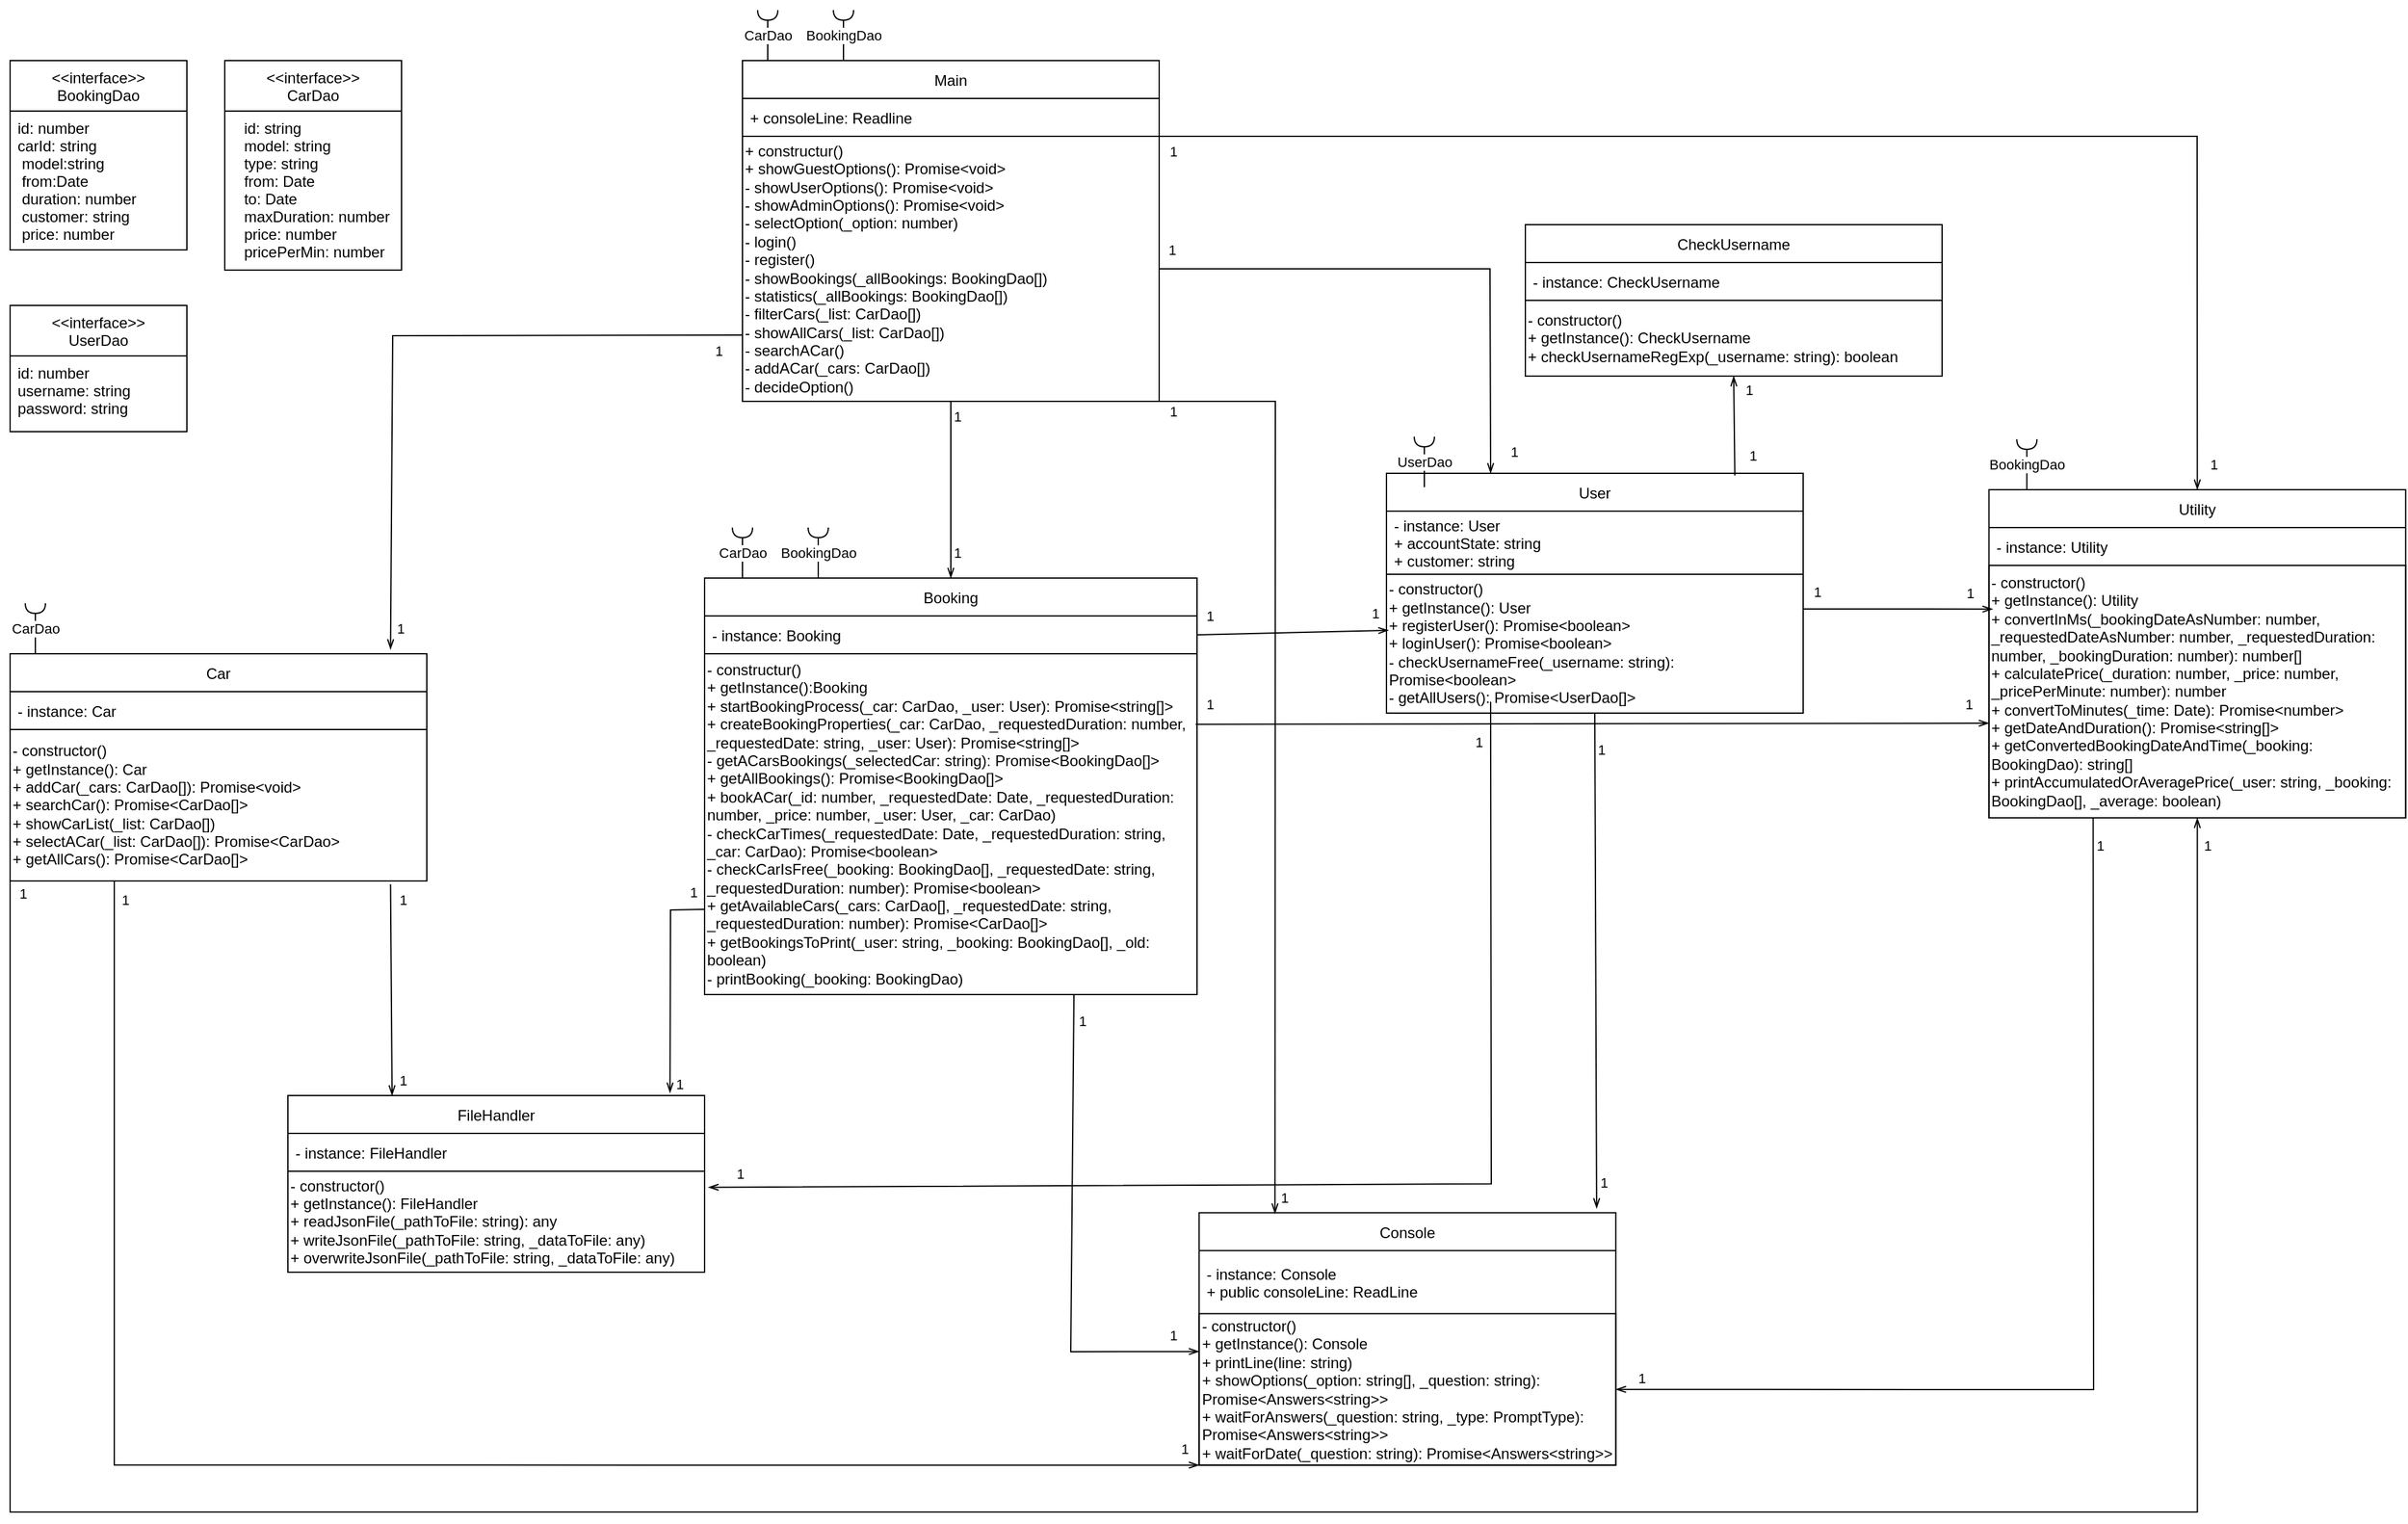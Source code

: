 <mxfile version="16.5.3" type="device"><diagram id="qI1SV67doo4ofqnzz2EV" name="Page-1"><mxGraphModel dx="2370" dy="1323" grid="1" gridSize="10" guides="1" tooltips="1" connect="1" arrows="1" fold="1" page="1" pageScale="1" pageWidth="1169" pageHeight="827" math="0" shadow="0"><root><mxCell id="0"/><mxCell id="1" parent="0"/><mxCell id="lwSMdHJ8IbMOKKKnd-Vy-121" value="Main" style="swimlane;fontStyle=0;childLayout=stackLayout;horizontal=1;startSize=30;horizontalStack=0;resizeParent=1;resizeParentMax=0;resizeLast=0;collapsible=1;marginBottom=0;fillColor=none;spacing=2;" vertex="1" parent="1"><mxGeometry x="720" y="310.0" width="330" height="270" as="geometry"><mxRectangle x="510" y="350" width="60" height="30" as="alternateBounds"/></mxGeometry></mxCell><mxCell id="lwSMdHJ8IbMOKKKnd-Vy-122" value="+ consoleLine: Readline" style="text;strokeColor=none;fillColor=none;align=left;verticalAlign=middle;spacingLeft=4;spacingRight=4;overflow=hidden;points=[[0,0.5],[1,0.5]];portConstraint=eastwest;rotatable=0;spacing=2;" vertex="1" parent="lwSMdHJ8IbMOKKKnd-Vy-121"><mxGeometry y="30" width="330" height="30" as="geometry"/></mxCell><mxCell id="lwSMdHJ8IbMOKKKnd-Vy-123" value="+ constructur()&#10;+ showGuestOptions(): Promise&lt;void&gt;&#10;- showUserOptions(): Promise&lt;void&gt;&#10;- showAdminOptions(): Promise&lt;void&gt;&#10;- selectOption(_option: number)&#10;- login()&#10;- register()&#10;- showBookings(_allBookings: BookingDao[])&#10;- statistics(_allBookings: BookingDao[])&#10;- filterCars(_list: CarDao[])&#10;- showAllCars(_list: CarDao[])&#10;- searchACar()&#10;- addACar(_cars: CarDao[])&#10;- decideOption()" style="rounded=0;whiteSpace=wrap;fillColor=none;align=left;spacing=2;" vertex="1" parent="lwSMdHJ8IbMOKKKnd-Vy-121"><mxGeometry y="60" width="330" height="210" as="geometry"/></mxCell><mxCell id="lwSMdHJ8IbMOKKKnd-Vy-124" value="Booking" style="swimlane;fontStyle=0;childLayout=stackLayout;horizontal=1;startSize=30;horizontalStack=0;resizeParent=1;resizeParentMax=0;resizeLast=0;collapsible=1;marginBottom=0;fillColor=none;spacing=2;" vertex="1" parent="1"><mxGeometry x="690" y="720.0" width="390" height="330" as="geometry"><mxRectangle x="510" y="350" width="60" height="30" as="alternateBounds"/></mxGeometry></mxCell><mxCell id="lwSMdHJ8IbMOKKKnd-Vy-125" value="- instance: Booking" style="text;strokeColor=none;fillColor=none;align=left;verticalAlign=middle;spacingLeft=4;spacingRight=4;overflow=hidden;points=[[0,0.5],[1,0.5]];portConstraint=eastwest;rotatable=0;spacing=2;" vertex="1" parent="lwSMdHJ8IbMOKKKnd-Vy-124"><mxGeometry y="30" width="390" height="30" as="geometry"/></mxCell><mxCell id="lwSMdHJ8IbMOKKKnd-Vy-126" value="- constructur()&#10;+ getInstance():Booking&#10;+ startBookingProcess(_car: CarDao, _user: User): Promise&lt;string[]&gt;&#10;+ createBookingProperties(_car: CarDao, _requestedDuration: number, _requestedDate: string, _user: User): Promise&lt;string[]&gt;&#10;- getACarsBookings(_selectedCar: string): Promise&lt;BookingDao[]&gt;&#10;+ getAllBookings(): Promise&lt;BookingDao[]&gt;&#10;+ bookACar(_id: number, _requestedDate: Date, _requestedDuration: number, _price: number, _user: User, _car: CarDao)&#10;- checkCarTimes(_requestedDate: Date, _requestedDuration: string, _car: CarDao): Promise&lt;boolean&gt;&#10;- checkCarIsFree(_booking: BookingDao[], _requestedDate: string, _requestedDuration: number): Promise&lt;boolean&gt;&#10;+ getAvailableCars(_cars: CarDao[], _requestedDate: string, _requestedDuration: number): Promise&lt;CarDao[]&gt;&#10;+ getBookingsToPrint(_user: string, _booking: BookingDao[], _old: boolean)&#10;- printBooking(_booking: BookingDao)" style="rounded=0;whiteSpace=wrap;fillColor=none;align=left;spacing=2;" vertex="1" parent="lwSMdHJ8IbMOKKKnd-Vy-124"><mxGeometry y="60" width="390" height="270" as="geometry"/></mxCell><mxCell id="lwSMdHJ8IbMOKKKnd-Vy-127" value="Car" style="swimlane;fontStyle=0;childLayout=stackLayout;horizontal=1;startSize=30;horizontalStack=0;resizeParent=1;resizeParentMax=0;resizeLast=0;collapsible=1;marginBottom=0;fillColor=none;spacing=2;" vertex="1" parent="1"><mxGeometry x="140" y="780.0" width="330" height="180" as="geometry"><mxRectangle x="510" y="350" width="60" height="30" as="alternateBounds"/></mxGeometry></mxCell><mxCell id="lwSMdHJ8IbMOKKKnd-Vy-128" value="- instance: Car" style="text;strokeColor=none;fillColor=none;align=left;verticalAlign=middle;spacingLeft=4;spacingRight=4;overflow=hidden;points=[[0,0.5],[1,0.5]];portConstraint=eastwest;rotatable=0;spacing=2;" vertex="1" parent="lwSMdHJ8IbMOKKKnd-Vy-127"><mxGeometry y="30" width="330" height="30" as="geometry"/></mxCell><mxCell id="lwSMdHJ8IbMOKKKnd-Vy-129" value="- constructor()&#10;+ getInstance(): Car&#10;+ addCar(_cars: CarDao[]): Promise&lt;void&gt;&#10;+ searchCar(): Promise&lt;CarDao[]&gt;&#10;+ showCarList(_list: CarDao[])&#10;+ selectACar(_list: CarDao[]): Promise&lt;CarDao&gt;&#10;+ getAllCars(): Promise&lt;CarDao[]&gt;" style="rounded=0;whiteSpace=wrap;fillColor=none;align=left;spacing=2;" vertex="1" parent="lwSMdHJ8IbMOKKKnd-Vy-127"><mxGeometry y="60" width="330" height="120" as="geometry"/></mxCell><mxCell id="lwSMdHJ8IbMOKKKnd-Vy-130" value="Console" style="swimlane;fontStyle=0;childLayout=stackLayout;horizontal=1;startSize=30;horizontalStack=0;resizeParent=1;resizeParentMax=0;resizeLast=0;collapsible=1;marginBottom=0;fillColor=none;spacing=2;" vertex="1" parent="1"><mxGeometry x="1081.64" y="1222.83" width="330" height="200" as="geometry"><mxRectangle x="510" y="350" width="60" height="30" as="alternateBounds"/></mxGeometry></mxCell><mxCell id="lwSMdHJ8IbMOKKKnd-Vy-131" value="- instance: Console&#10;+ public consoleLine: ReadLine" style="text;strokeColor=none;fillColor=none;align=left;verticalAlign=middle;spacingLeft=4;spacingRight=4;overflow=hidden;points=[[0,0.5],[1,0.5]];portConstraint=eastwest;rotatable=0;spacing=2;" vertex="1" parent="lwSMdHJ8IbMOKKKnd-Vy-130"><mxGeometry y="30" width="330" height="50" as="geometry"/></mxCell><mxCell id="lwSMdHJ8IbMOKKKnd-Vy-132" value="- constructor()&#10;+ getInstance(): Console&#10;+ printLine(line: string)&#10;+ showOptions(_option: string[], _question: string): Promise&lt;Answers&lt;string&gt;&gt;&#10;+ waitForAnswers(_question: string, _type: PromptType): Promise&lt;Answers&lt;string&gt;&gt;&#10;+ waitForDate(_question: string): Promise&lt;Answers&lt;string&gt;&gt;" style="rounded=0;whiteSpace=wrap;fillColor=none;align=left;spacing=2;" vertex="1" parent="lwSMdHJ8IbMOKKKnd-Vy-130"><mxGeometry y="80" width="330" height="120" as="geometry"/></mxCell><mxCell id="lwSMdHJ8IbMOKKKnd-Vy-133" value="FileHandler" style="swimlane;fontStyle=0;childLayout=stackLayout;horizontal=1;startSize=30;horizontalStack=0;resizeParent=1;resizeParentMax=0;resizeLast=0;collapsible=1;marginBottom=0;fillColor=none;spacing=2;" vertex="1" parent="1"><mxGeometry x="360" y="1130" width="330" height="140" as="geometry"><mxRectangle x="510" y="350" width="60" height="30" as="alternateBounds"/></mxGeometry></mxCell><mxCell id="lwSMdHJ8IbMOKKKnd-Vy-134" value="- instance: FileHandler" style="text;strokeColor=none;fillColor=none;align=left;verticalAlign=middle;spacingLeft=4;spacingRight=4;overflow=hidden;points=[[0,0.5],[1,0.5]];portConstraint=eastwest;rotatable=0;spacing=2;" vertex="1" parent="lwSMdHJ8IbMOKKKnd-Vy-133"><mxGeometry y="30" width="330" height="30" as="geometry"/></mxCell><mxCell id="lwSMdHJ8IbMOKKKnd-Vy-135" value="- constructor()&#10;+ getInstance(): FileHandler&#10;+ readJsonFile(_pathToFile: string): any&#10;+ writeJsonFile(_pathToFile: string, _dataToFile: any)&#10;+ overwriteJsonFile(_pathToFile: string, _dataToFile: any)" style="rounded=0;whiteSpace=wrap;fillColor=none;align=left;spacing=2;" vertex="1" parent="lwSMdHJ8IbMOKKKnd-Vy-133"><mxGeometry y="60" width="330" height="80" as="geometry"/></mxCell><mxCell id="lwSMdHJ8IbMOKKKnd-Vy-136" value="User" style="swimlane;fontStyle=0;childLayout=stackLayout;horizontal=1;startSize=30;horizontalStack=0;resizeParent=1;resizeParentMax=0;resizeLast=0;collapsible=1;marginBottom=0;fillColor=none;spacing=2;" vertex="1" parent="1"><mxGeometry x="1230" y="637.0" width="330" height="190" as="geometry"><mxRectangle x="510" y="350" width="60" height="30" as="alternateBounds"/></mxGeometry></mxCell><mxCell id="lwSMdHJ8IbMOKKKnd-Vy-137" value="- instance: User&#10;+ accountState: string&#10;+ customer: string" style="text;strokeColor=none;fillColor=none;align=left;verticalAlign=middle;spacingLeft=4;spacingRight=4;overflow=hidden;points=[[0,0.5],[1,0.5]];portConstraint=eastwest;rotatable=0;spacing=2;" vertex="1" parent="lwSMdHJ8IbMOKKKnd-Vy-136"><mxGeometry y="30" width="330" height="50" as="geometry"/></mxCell><mxCell id="lwSMdHJ8IbMOKKKnd-Vy-138" value="- constructor()&#10;+ getInstance(): User&#10;+ registerUser(): Promise&lt;boolean&gt;&#10;+ loginUser(): Promise&lt;boolean&gt;&#10;- checkUsernameFree(_username: string): Promise&lt;boolean&gt;&#10;- getAllUsers(): Promise&lt;UserDao[]&gt;" style="rounded=0;whiteSpace=wrap;fillColor=none;align=left;spacing=2;" vertex="1" parent="lwSMdHJ8IbMOKKKnd-Vy-136"><mxGeometry y="80" width="330" height="110" as="geometry"/></mxCell><mxCell id="lwSMdHJ8IbMOKKKnd-Vy-139" value="Utility" style="swimlane;fontStyle=0;childLayout=stackLayout;horizontal=1;startSize=30;horizontalStack=0;resizeParent=1;resizeParentMax=0;resizeLast=0;collapsible=1;marginBottom=0;fillColor=none;spacing=2;" vertex="1" parent="1"><mxGeometry x="1707.17" y="650.0" width="330" height="260" as="geometry"><mxRectangle x="510" y="350" width="60" height="30" as="alternateBounds"/></mxGeometry></mxCell><mxCell id="lwSMdHJ8IbMOKKKnd-Vy-140" value="- instance: Utility" style="text;strokeColor=none;fillColor=none;align=left;verticalAlign=middle;spacingLeft=4;spacingRight=4;overflow=hidden;points=[[0,0.5],[1,0.5]];portConstraint=eastwest;rotatable=0;spacing=2;" vertex="1" parent="lwSMdHJ8IbMOKKKnd-Vy-139"><mxGeometry y="30" width="330" height="30" as="geometry"/></mxCell><mxCell id="lwSMdHJ8IbMOKKKnd-Vy-141" value="- constructor()&#10;+ getInstance(): Utility&#10;+ convertInMs(_bookingDateAsNumber: number, _requestedDateAsNumber: number, _requestedDuration: number, _bookingDuration: number): number[]&#10;+ calculatePrice(_duration: number, _price: number, _pricePerMinute: number): number&#10;+ convertToMinutes(_time: Date): Promise&lt;number&gt;&#10;+ getDateAndDuration(): Promise&lt;string[]&gt;&#10;+ getConvertedBookingDateAndTime(_booking: BookingDao): string[]&#10;+ printAccumulatedOrAveragePrice(_user: string, _booking: BookingDao[], _average: boolean)" style="rounded=0;fillColor=none;align=left;spacing=2;whiteSpace=wrap;" vertex="1" parent="lwSMdHJ8IbMOKKKnd-Vy-139"><mxGeometry y="60" width="330" height="200" as="geometry"/></mxCell><mxCell id="lwSMdHJ8IbMOKKKnd-Vy-142" value="&lt;&lt;interface&gt;&gt;&#10;BookingDao" style="swimlane;fontStyle=0;childLayout=stackLayout;horizontal=1;startSize=40;fillColor=none;horizontalStack=0;resizeParent=1;resizeParentMax=0;resizeLast=0;collapsible=1;marginBottom=0;labelBackgroundColor=none;fontFamily=Helvetica;fontSize=12;fontColor=#000000;" vertex="1" parent="1"><mxGeometry x="140" y="310.0" width="140" height="150" as="geometry"/></mxCell><mxCell id="lwSMdHJ8IbMOKKKnd-Vy-143" value="id: number &#10;carId: string&#10; model:string&#10; from:Date&#10; duration: number&#10; customer: string&#10; price: number" style="text;strokeColor=none;fillColor=none;align=left;verticalAlign=top;spacingLeft=4;spacingRight=4;overflow=hidden;rotatable=0;points=[[0,0.5],[1,0.5]];portConstraint=eastwest;labelBackgroundColor=none;fontFamily=Helvetica;fontSize=12;fontColor=#000000;" vertex="1" parent="lwSMdHJ8IbMOKKKnd-Vy-142"><mxGeometry y="40" width="140" height="110" as="geometry"/></mxCell><mxCell id="lwSMdHJ8IbMOKKKnd-Vy-144" value="&lt;&lt;interface&gt;&gt;&#10;CarDao" style="swimlane;fontStyle=0;childLayout=stackLayout;horizontal=1;startSize=40;fillColor=none;horizontalStack=0;resizeParent=1;resizeParentMax=0;resizeLast=0;collapsible=1;marginBottom=0;labelBackgroundColor=none;fontFamily=Helvetica;fontSize=12;fontColor=#000000;" vertex="1" parent="1"><mxGeometry x="310" y="310.0" width="140" height="166" as="geometry"/></mxCell><mxCell id="lwSMdHJ8IbMOKKKnd-Vy-145" value="    id: string&#10;    model: string&#10;    type: string&#10;    from: Date&#10;    to: Date&#10;    maxDuration: number&#10;    price: number&#10;    pricePerMin: number" style="text;strokeColor=none;fillColor=none;align=left;verticalAlign=top;spacingLeft=0;spacingRight=0;overflow=hidden;rotatable=0;points=[[0,0.5],[1,0.5]];portConstraint=eastwest;labelBackgroundColor=none;fontFamily=Helvetica;fontSize=12;fontColor=#000000;" vertex="1" parent="lwSMdHJ8IbMOKKKnd-Vy-144"><mxGeometry y="40" width="140" height="126" as="geometry"/></mxCell><mxCell id="lwSMdHJ8IbMOKKKnd-Vy-146" value="&lt;&lt;interface&gt;&gt;&#10;UserDao" style="swimlane;fontStyle=0;childLayout=stackLayout;horizontal=1;startSize=40;fillColor=none;horizontalStack=0;resizeParent=1;resizeParentMax=0;resizeLast=0;collapsible=1;marginBottom=0;labelBackgroundColor=none;fontFamily=Helvetica;fontSize=12;fontColor=#000000;" vertex="1" parent="1"><mxGeometry x="140" y="504" width="140" height="100" as="geometry"/></mxCell><mxCell id="lwSMdHJ8IbMOKKKnd-Vy-147" value="id: number&#10;username: string&#10;password: string" style="text;strokeColor=none;fillColor=none;align=left;verticalAlign=top;spacingLeft=4;spacingRight=4;overflow=hidden;rotatable=0;points=[[0,0.5],[1,0.5]];portConstraint=eastwest;labelBackgroundColor=none;fontFamily=Helvetica;fontSize=12;fontColor=#000000;" vertex="1" parent="lwSMdHJ8IbMOKKKnd-Vy-146"><mxGeometry y="40" width="140" height="60" as="geometry"/></mxCell><mxCell id="lwSMdHJ8IbMOKKKnd-Vy-148" value="CheckUsername" style="swimlane;fontStyle=0;childLayout=stackLayout;horizontal=1;startSize=30;horizontalStack=0;resizeParent=1;resizeParentMax=0;resizeLast=0;collapsible=1;marginBottom=0;fillColor=none;spacing=2;labelBackgroundColor=none;" vertex="1" parent="1"><mxGeometry x="1340" y="440.0" width="330" height="120" as="geometry"><mxRectangle x="510" y="350" width="60" height="30" as="alternateBounds"/></mxGeometry></mxCell><mxCell id="lwSMdHJ8IbMOKKKnd-Vy-149" value="- instance: CheckUsername" style="text;strokeColor=none;fillColor=none;align=left;verticalAlign=middle;spacingLeft=4;spacingRight=4;overflow=hidden;points=[[0,0.5],[1,0.5]];portConstraint=eastwest;rotatable=0;spacing=2;" vertex="1" parent="lwSMdHJ8IbMOKKKnd-Vy-148"><mxGeometry y="30" width="330" height="30" as="geometry"/></mxCell><mxCell id="lwSMdHJ8IbMOKKKnd-Vy-150" value="- constructor()&#10;+ getInstance(): CheckUsername&#10;+ checkUsernameRegExp(_username: string): boolean" style="rounded=0;whiteSpace=wrap;fillColor=none;align=left;spacing=2;" vertex="1" parent="lwSMdHJ8IbMOKKKnd-Vy-148"><mxGeometry y="60" width="330" height="60" as="geometry"/></mxCell><mxCell id="lwSMdHJ8IbMOKKKnd-Vy-151" value="" style="rounded=0;orthogonalLoop=1;jettySize=auto;html=1;endArrow=halfCircle;endFill=0;endSize=6;strokeWidth=1;sketch=0;" edge="1" parent="1"><mxGeometry relative="1" as="geometry"><mxPoint x="720" y="720.0" as="sourcePoint"/><mxPoint x="720" y="680.0" as="targetPoint"/></mxGeometry></mxCell><mxCell id="lwSMdHJ8IbMOKKKnd-Vy-152" value="CarDao" style="edgeLabel;html=1;align=center;verticalAlign=middle;resizable=0;points=[];" vertex="1" connectable="0" parent="lwSMdHJ8IbMOKKKnd-Vy-151"><mxGeometry x="0.355" relative="1" as="geometry"><mxPoint y="7" as="offset"/></mxGeometry></mxCell><mxCell id="lwSMdHJ8IbMOKKKnd-Vy-153" value="" style="rounded=0;orthogonalLoop=1;jettySize=auto;html=1;endArrow=halfCircle;endFill=0;endSize=6;strokeWidth=1;sketch=0;" edge="1" parent="1"><mxGeometry relative="1" as="geometry"><mxPoint x="780" y="720.0" as="sourcePoint"/><mxPoint x="780" y="680.0" as="targetPoint"/></mxGeometry></mxCell><mxCell id="lwSMdHJ8IbMOKKKnd-Vy-154" value="BookingDao" style="edgeLabel;html=1;align=center;verticalAlign=middle;resizable=0;points=[];" vertex="1" connectable="0" parent="lwSMdHJ8IbMOKKKnd-Vy-153"><mxGeometry x="0.355" relative="1" as="geometry"><mxPoint y="7" as="offset"/></mxGeometry></mxCell><mxCell id="lwSMdHJ8IbMOKKKnd-Vy-155" value="" style="rounded=0;orthogonalLoop=1;jettySize=auto;html=1;endArrow=halfCircle;endFill=0;endSize=6;strokeWidth=1;sketch=0;" edge="1" parent="1"><mxGeometry relative="1" as="geometry"><mxPoint x="160" y="780.0" as="sourcePoint"/><mxPoint x="160" y="740.0" as="targetPoint"/></mxGeometry></mxCell><mxCell id="lwSMdHJ8IbMOKKKnd-Vy-156" value="CarDao" style="edgeLabel;html=1;align=center;verticalAlign=middle;resizable=0;points=[];" vertex="1" connectable="0" parent="lwSMdHJ8IbMOKKKnd-Vy-155"><mxGeometry x="0.355" relative="1" as="geometry"><mxPoint y="7" as="offset"/></mxGeometry></mxCell><mxCell id="lwSMdHJ8IbMOKKKnd-Vy-157" value="" style="rounded=0;orthogonalLoop=1;jettySize=auto;html=1;endArrow=halfCircle;endFill=0;endSize=6;strokeWidth=1;sketch=0;" edge="1" parent="1"><mxGeometry relative="1" as="geometry"><mxPoint x="1260" y="648.0" as="sourcePoint"/><mxPoint x="1260" y="608.0" as="targetPoint"/></mxGeometry></mxCell><mxCell id="lwSMdHJ8IbMOKKKnd-Vy-158" value="UserDao" style="edgeLabel;html=1;align=center;verticalAlign=middle;resizable=0;points=[];" vertex="1" connectable="0" parent="lwSMdHJ8IbMOKKKnd-Vy-157"><mxGeometry x="0.355" relative="1" as="geometry"><mxPoint y="7" as="offset"/></mxGeometry></mxCell><mxCell id="lwSMdHJ8IbMOKKKnd-Vy-159" value="" style="rounded=0;orthogonalLoop=1;jettySize=auto;html=1;endArrow=halfCircle;endFill=0;endSize=6;strokeWidth=1;sketch=0;" edge="1" parent="1"><mxGeometry relative="1" as="geometry"><mxPoint x="1737.17" y="650.0" as="sourcePoint"/><mxPoint x="1737.17" y="610.0" as="targetPoint"/></mxGeometry></mxCell><mxCell id="lwSMdHJ8IbMOKKKnd-Vy-160" value="BookingDao" style="edgeLabel;html=1;align=center;verticalAlign=middle;resizable=0;points=[];" vertex="1" connectable="0" parent="lwSMdHJ8IbMOKKKnd-Vy-159"><mxGeometry x="0.355" relative="1" as="geometry"><mxPoint y="7" as="offset"/></mxGeometry></mxCell><mxCell id="lwSMdHJ8IbMOKKKnd-Vy-161" value="" style="endArrow=openThin;html=1;rounded=0;exitX=0.5;exitY=1;exitDx=0;exitDy=0;entryX=0.5;entryY=0;entryDx=0;entryDy=0;endFill=0;" edge="1" parent="1" source="lwSMdHJ8IbMOKKKnd-Vy-123" target="lwSMdHJ8IbMOKKKnd-Vy-124"><mxGeometry width="50" height="50" relative="1" as="geometry"><mxPoint x="160" y="500.0" as="sourcePoint"/><mxPoint x="210" y="450.0" as="targetPoint"/></mxGeometry></mxCell><mxCell id="lwSMdHJ8IbMOKKKnd-Vy-162" value="1" style="edgeLabel;html=1;align=center;verticalAlign=middle;resizable=0;points=[];" vertex="1" connectable="0" parent="lwSMdHJ8IbMOKKKnd-Vy-161"><mxGeometry x="-0.828" y="-1" relative="1" as="geometry"><mxPoint x="6" as="offset"/></mxGeometry></mxCell><mxCell id="lwSMdHJ8IbMOKKKnd-Vy-163" value="1" style="edgeLabel;html=1;align=center;verticalAlign=middle;resizable=0;points=[];" vertex="1" connectable="0" parent="lwSMdHJ8IbMOKKKnd-Vy-161"><mxGeometry x="0.599" relative="1" as="geometry"><mxPoint x="5" y="8" as="offset"/></mxGeometry></mxCell><mxCell id="lwSMdHJ8IbMOKKKnd-Vy-164" value="" style="endArrow=openThin;html=1;rounded=0;exitX=1;exitY=1;exitDx=0;exitDy=0;entryX=0.182;entryY=0.004;entryDx=0;entryDy=0;entryPerimeter=0;endFill=0;" edge="1" parent="1" source="lwSMdHJ8IbMOKKKnd-Vy-123" target="lwSMdHJ8IbMOKKKnd-Vy-130"><mxGeometry width="50" height="50" relative="1" as="geometry"><mxPoint x="905" y="600.0" as="sourcePoint"/><mxPoint x="905" y="740.0" as="targetPoint"/><Array as="points"><mxPoint x="1142" y="580.0"/></Array></mxGeometry></mxCell><mxCell id="lwSMdHJ8IbMOKKKnd-Vy-165" value="1" style="edgeLabel;html=1;align=center;verticalAlign=middle;resizable=0;points=[];" vertex="1" connectable="0" parent="lwSMdHJ8IbMOKKKnd-Vy-164"><mxGeometry x="-0.828" y="-1" relative="1" as="geometry"><mxPoint x="-53" y="7" as="offset"/></mxGeometry></mxCell><mxCell id="lwSMdHJ8IbMOKKKnd-Vy-166" value="1" style="edgeLabel;html=1;align=center;verticalAlign=middle;resizable=0;points=[];" vertex="1" connectable="0" parent="lwSMdHJ8IbMOKKKnd-Vy-164"><mxGeometry x="0.73" relative="1" as="geometry"><mxPoint x="7" y="86" as="offset"/></mxGeometry></mxCell><mxCell id="lwSMdHJ8IbMOKKKnd-Vy-167" value="" style="endArrow=openThin;html=1;rounded=0;exitX=1;exitY=0.5;exitDx=0;exitDy=0;entryX=0.25;entryY=0;entryDx=0;entryDy=0;endFill=0;" edge="1" parent="1" source="lwSMdHJ8IbMOKKKnd-Vy-123" target="lwSMdHJ8IbMOKKKnd-Vy-136"><mxGeometry width="50" height="50" relative="1" as="geometry"><mxPoint x="930" y="280.0" as="sourcePoint"/><mxPoint x="930" y="420.0" as="targetPoint"/><Array as="points"><mxPoint x="1312" y="475.0"/></Array></mxGeometry></mxCell><mxCell id="lwSMdHJ8IbMOKKKnd-Vy-168" value="1" style="edgeLabel;html=1;align=center;verticalAlign=middle;resizable=0;points=[];" vertex="1" connectable="0" parent="lwSMdHJ8IbMOKKKnd-Vy-167"><mxGeometry x="-0.828" y="-1" relative="1" as="geometry"><mxPoint x="-27" y="-16" as="offset"/></mxGeometry></mxCell><mxCell id="lwSMdHJ8IbMOKKKnd-Vy-169" value="1" style="edgeLabel;html=1;align=center;verticalAlign=middle;resizable=0;points=[];" vertex="1" connectable="0" parent="lwSMdHJ8IbMOKKKnd-Vy-167"><mxGeometry x="0.73" relative="1" as="geometry"><mxPoint x="18" y="40" as="offset"/></mxGeometry></mxCell><mxCell id="lwSMdHJ8IbMOKKKnd-Vy-170" value="" style="endArrow=openThin;html=1;rounded=0;exitX=0.836;exitY=0.009;exitDx=0;exitDy=0;entryX=0.5;entryY=1;entryDx=0;entryDy=0;exitPerimeter=0;endFill=0;" edge="1" parent="1" source="lwSMdHJ8IbMOKKKnd-Vy-136" target="lwSMdHJ8IbMOKKKnd-Vy-150"><mxGeometry width="50" height="50" relative="1" as="geometry"><mxPoint x="1180" y="801.0" as="sourcePoint"/><mxPoint x="1478" y="890.0" as="targetPoint"/></mxGeometry></mxCell><mxCell id="lwSMdHJ8IbMOKKKnd-Vy-171" value="1" style="edgeLabel;html=1;align=center;verticalAlign=middle;resizable=0;points=[];rotation=0;" vertex="1" connectable="0" parent="lwSMdHJ8IbMOKKKnd-Vy-170"><mxGeometry x="-0.828" y="-1" relative="1" as="geometry"><mxPoint x="13" y="-9" as="offset"/></mxGeometry></mxCell><mxCell id="lwSMdHJ8IbMOKKKnd-Vy-172" value="1" style="edgeLabel;html=1;align=center;verticalAlign=middle;resizable=0;points=[];" vertex="1" connectable="0" parent="lwSMdHJ8IbMOKKKnd-Vy-170"><mxGeometry x="0.73" relative="1" as="geometry"><mxPoint x="12" as="offset"/></mxGeometry></mxCell><mxCell id="lwSMdHJ8IbMOKKKnd-Vy-173" value="" style="endArrow=openThin;html=1;rounded=0;exitX=0.5;exitY=1;exitDx=0;exitDy=0;entryX=0.954;entryY=-0.017;entryDx=0;entryDy=0;entryPerimeter=0;endFill=0;" edge="1" parent="1" source="lwSMdHJ8IbMOKKKnd-Vy-138" target="lwSMdHJ8IbMOKKKnd-Vy-130"><mxGeometry width="50" height="50" relative="1" as="geometry"><mxPoint x="1289.52" y="160.0" as="sourcePoint"/><mxPoint x="1129" y="270.0" as="targetPoint"/><Array as="points"/></mxGeometry></mxCell><mxCell id="lwSMdHJ8IbMOKKKnd-Vy-174" value="1" style="edgeLabel;html=1;align=center;verticalAlign=middle;resizable=0;points=[];" vertex="1" connectable="0" parent="lwSMdHJ8IbMOKKKnd-Vy-173"><mxGeometry x="-0.828" y="-1" relative="1" as="geometry"><mxPoint x="6" y="-5" as="offset"/></mxGeometry></mxCell><mxCell id="lwSMdHJ8IbMOKKKnd-Vy-175" value="1" style="edgeLabel;html=1;align=center;verticalAlign=middle;resizable=0;points=[];" vertex="1" connectable="0" parent="lwSMdHJ8IbMOKKKnd-Vy-173"><mxGeometry x="0.73" relative="1" as="geometry"><mxPoint x="5" y="32" as="offset"/></mxGeometry></mxCell><mxCell id="lwSMdHJ8IbMOKKKnd-Vy-176" value="" style="endArrow=openThin;html=1;rounded=0;entryX=1;entryY=0.5;entryDx=0;entryDy=0;exitX=0.25;exitY=1;exitDx=0;exitDy=0;endFill=0;" edge="1" parent="1" source="lwSMdHJ8IbMOKKKnd-Vy-141" target="lwSMdHJ8IbMOKKKnd-Vy-132"><mxGeometry width="50" height="50" relative="1" as="geometry"><mxPoint x="1480" y="630.0" as="sourcePoint"/><mxPoint x="1538" y="540.0" as="targetPoint"/><Array as="points"><mxPoint x="1790" y="1363"/></Array></mxGeometry></mxCell><mxCell id="lwSMdHJ8IbMOKKKnd-Vy-177" value="1" style="edgeLabel;html=1;align=center;verticalAlign=middle;resizable=0;points=[];" vertex="1" connectable="0" parent="lwSMdHJ8IbMOKKKnd-Vy-176"><mxGeometry x="-0.828" y="-1" relative="1" as="geometry"><mxPoint x="6" y="-50" as="offset"/></mxGeometry></mxCell><mxCell id="lwSMdHJ8IbMOKKKnd-Vy-178" value="1" style="edgeLabel;html=1;align=center;verticalAlign=middle;resizable=0;points=[];" vertex="1" connectable="0" parent="lwSMdHJ8IbMOKKKnd-Vy-176"><mxGeometry x="0.73" relative="1" as="geometry"><mxPoint x="-92" y="-9" as="offset"/></mxGeometry></mxCell><mxCell id="lwSMdHJ8IbMOKKKnd-Vy-179" value="" style="endArrow=openThin;html=1;rounded=0;exitX=0.75;exitY=1;exitDx=0;exitDy=0;entryX=0;entryY=0.25;entryDx=0;entryDy=0;endFill=0;" edge="1" parent="1" source="lwSMdHJ8IbMOKKKnd-Vy-126" target="lwSMdHJ8IbMOKKKnd-Vy-132"><mxGeometry width="50" height="50" relative="1" as="geometry"><mxPoint x="895" y="590.0" as="sourcePoint"/><mxPoint x="1050" y="660.0" as="targetPoint"/><Array as="points"><mxPoint x="980" y="1333"/></Array></mxGeometry></mxCell><mxCell id="lwSMdHJ8IbMOKKKnd-Vy-180" value="1" style="edgeLabel;html=1;align=center;verticalAlign=middle;resizable=0;points=[];" vertex="1" connectable="0" parent="lwSMdHJ8IbMOKKKnd-Vy-179"><mxGeometry x="-0.828" y="-1" relative="1" as="geometry"><mxPoint x="8" y="-12" as="offset"/></mxGeometry></mxCell><mxCell id="lwSMdHJ8IbMOKKKnd-Vy-181" value="1" style="edgeLabel;html=1;align=center;verticalAlign=middle;resizable=0;points=[];" vertex="1" connectable="0" parent="lwSMdHJ8IbMOKKKnd-Vy-179"><mxGeometry x="0.73" relative="1" as="geometry"><mxPoint x="31" y="-13" as="offset"/></mxGeometry></mxCell><mxCell id="lwSMdHJ8IbMOKKKnd-Vy-182" value="" style="endArrow=openThin;html=1;rounded=0;exitX=0.997;exitY=0.207;exitDx=0;exitDy=0;entryX=0;entryY=0.625;entryDx=0;entryDy=0;exitPerimeter=0;entryPerimeter=0;endFill=0;" edge="1" parent="1" source="lwSMdHJ8IbMOKKKnd-Vy-126" target="lwSMdHJ8IbMOKKKnd-Vy-141"><mxGeometry width="50" height="50" relative="1" as="geometry"><mxPoint x="1150" y="790.0" as="sourcePoint"/><mxPoint x="1150" y="930.0" as="targetPoint"/></mxGeometry></mxCell><mxCell id="lwSMdHJ8IbMOKKKnd-Vy-183" value="1" style="edgeLabel;html=1;align=center;verticalAlign=middle;resizable=0;points=[];" vertex="1" connectable="0" parent="lwSMdHJ8IbMOKKKnd-Vy-182"><mxGeometry x="-0.828" y="-1" relative="1" as="geometry"><mxPoint x="-43" y="-17" as="offset"/></mxGeometry></mxCell><mxCell id="lwSMdHJ8IbMOKKKnd-Vy-184" value="1" style="edgeLabel;html=1;align=center;verticalAlign=middle;resizable=0;points=[];" vertex="1" connectable="0" parent="lwSMdHJ8IbMOKKKnd-Vy-182"><mxGeometry x="0.73" relative="1" as="geometry"><mxPoint x="68" y="-15" as="offset"/></mxGeometry></mxCell><mxCell id="lwSMdHJ8IbMOKKKnd-Vy-185" value="" style="endArrow=openThin;html=1;rounded=0;exitX=1;exitY=0;exitDx=0;exitDy=0;endFill=0;startArrow=none;startFill=0;entryX=0.5;entryY=0;entryDx=0;entryDy=0;" edge="1" parent="1" target="lwSMdHJ8IbMOKKKnd-Vy-139"><mxGeometry width="50" height="50" relative="1" as="geometry"><mxPoint x="1050" y="370.0" as="sourcePoint"/><mxPoint x="1872" y="610.0" as="targetPoint"/><Array as="points"><mxPoint x="1872" y="370.0"/></Array></mxGeometry></mxCell><mxCell id="lwSMdHJ8IbMOKKKnd-Vy-186" value="1" style="edgeLabel;html=1;align=center;verticalAlign=middle;resizable=0;points=[];" vertex="1" connectable="0" parent="lwSMdHJ8IbMOKKKnd-Vy-185"><mxGeometry x="-0.828" y="-1" relative="1" as="geometry"><mxPoint x="-84" y="11" as="offset"/></mxGeometry></mxCell><mxCell id="lwSMdHJ8IbMOKKKnd-Vy-187" value="1" style="edgeLabel;html=1;align=center;verticalAlign=middle;resizable=0;points=[];" vertex="1" connectable="0" parent="lwSMdHJ8IbMOKKKnd-Vy-185"><mxGeometry x="0.73" relative="1" as="geometry"><mxPoint x="13" y="129" as="offset"/></mxGeometry></mxCell><mxCell id="lwSMdHJ8IbMOKKKnd-Vy-188" value="" style="endArrow=openThin;html=1;rounded=0;exitX=0;exitY=0.75;exitDx=0;exitDy=0;endFill=0;entryX=0.913;entryY=-0.019;entryDx=0;entryDy=0;entryPerimeter=0;" edge="1" parent="1" target="lwSMdHJ8IbMOKKKnd-Vy-127"><mxGeometry width="50" height="50" relative="1" as="geometry"><mxPoint x="720" y="527.5" as="sourcePoint"/><mxPoint x="430" y="750.0" as="targetPoint"/><Array as="points"><mxPoint x="443" y="528.0"/></Array></mxGeometry></mxCell><mxCell id="lwSMdHJ8IbMOKKKnd-Vy-189" value="1" style="edgeLabel;html=1;align=center;verticalAlign=middle;resizable=0;points=[];" vertex="1" connectable="0" parent="lwSMdHJ8IbMOKKKnd-Vy-188"><mxGeometry x="-0.828" y="-1" relative="1" as="geometry"><mxPoint x="26" y="13" as="offset"/></mxGeometry></mxCell><mxCell id="lwSMdHJ8IbMOKKKnd-Vy-190" value="1" style="edgeLabel;html=1;align=center;verticalAlign=middle;resizable=0;points=[];" vertex="1" connectable="0" parent="lwSMdHJ8IbMOKKKnd-Vy-188"><mxGeometry x="0.73" relative="1" as="geometry"><mxPoint x="7" y="54" as="offset"/></mxGeometry></mxCell><mxCell id="lwSMdHJ8IbMOKKKnd-Vy-191" style="edgeStyle=orthogonalEdgeStyle;rounded=0;orthogonalLoop=1;jettySize=auto;html=1;exitX=0.25;exitY=1;exitDx=0;exitDy=0;endArrow=openThin;endFill=0;entryX=0;entryY=1;entryDx=0;entryDy=0;" edge="1" parent="1" target="lwSMdHJ8IbMOKKKnd-Vy-132"><mxGeometry relative="1" as="geometry"><mxPoint x="222.5" y="960.0" as="sourcePoint"/><mxPoint x="1040" y="1423" as="targetPoint"/><Array as="points"><mxPoint x="223" y="1423"/></Array></mxGeometry></mxCell><mxCell id="lwSMdHJ8IbMOKKKnd-Vy-192" value="1" style="edgeLabel;html=1;align=center;verticalAlign=middle;resizable=0;points=[];" vertex="1" connectable="0" parent="lwSMdHJ8IbMOKKKnd-Vy-191"><mxGeometry x="0.969" y="1" relative="1" as="geometry"><mxPoint x="9" y="-12" as="offset"/></mxGeometry></mxCell><mxCell id="lwSMdHJ8IbMOKKKnd-Vy-193" value="1" style="edgeLabel;html=1;align=center;verticalAlign=middle;resizable=0;points=[];" vertex="1" connectable="0" parent="lwSMdHJ8IbMOKKKnd-Vy-191"><mxGeometry x="-0.977" y="-1" relative="1" as="geometry"><mxPoint x="9" as="offset"/></mxGeometry></mxCell><mxCell id="lwSMdHJ8IbMOKKKnd-Vy-194" value="" style="endArrow=openThin;html=1;rounded=0;exitX=1;exitY=1;exitDx=0;exitDy=0;endFill=0;entryX=0.25;entryY=0;entryDx=0;entryDy=0;" edge="1" parent="1" target="lwSMdHJ8IbMOKKKnd-Vy-133"><mxGeometry width="50" height="50" relative="1" as="geometry"><mxPoint x="441.29" y="962.64" as="sourcePoint"/><mxPoint x="443" y="1090" as="targetPoint"/><Array as="points"/></mxGeometry></mxCell><mxCell id="lwSMdHJ8IbMOKKKnd-Vy-195" value="1" style="edgeLabel;html=1;align=center;verticalAlign=middle;resizable=0;points=[];" vertex="1" connectable="0" parent="lwSMdHJ8IbMOKKKnd-Vy-194"><mxGeometry x="0.807" relative="1" as="geometry"><mxPoint x="8" y="4" as="offset"/></mxGeometry></mxCell><mxCell id="lwSMdHJ8IbMOKKKnd-Vy-196" value="1" style="edgeLabel;html=1;align=center;verticalAlign=middle;resizable=0;points=[];" vertex="1" connectable="0" parent="lwSMdHJ8IbMOKKKnd-Vy-194"><mxGeometry x="-0.857" y="-1" relative="1" as="geometry"><mxPoint x="10" as="offset"/></mxGeometry></mxCell><mxCell id="lwSMdHJ8IbMOKKKnd-Vy-197" value="" style="endArrow=openThin;html=1;rounded=0;exitX=0;exitY=0.75;exitDx=0;exitDy=0;endFill=0;entryX=0.917;entryY=-0.015;entryDx=0;entryDy=0;entryPerimeter=0;" edge="1" parent="1" target="lwSMdHJ8IbMOKKKnd-Vy-133"><mxGeometry width="50" height="50" relative="1" as="geometry"><mxPoint x="690" y="982.5" as="sourcePoint"/><mxPoint x="663" y="1100" as="targetPoint"/><Array as="points"><mxPoint x="663" y="983"/></Array></mxGeometry></mxCell><mxCell id="lwSMdHJ8IbMOKKKnd-Vy-198" value="1" style="edgeLabel;html=1;align=center;verticalAlign=middle;resizable=0;points=[];" vertex="1" connectable="0" parent="lwSMdHJ8IbMOKKKnd-Vy-197"><mxGeometry x="-0.828" y="-1" relative="1" as="geometry"><mxPoint x="6" y="-13" as="offset"/></mxGeometry></mxCell><mxCell id="lwSMdHJ8IbMOKKKnd-Vy-199" value="1" style="edgeLabel;html=1;align=center;verticalAlign=middle;resizable=0;points=[];" vertex="1" connectable="0" parent="lwSMdHJ8IbMOKKKnd-Vy-197"><mxGeometry x="0.73" relative="1" as="geometry"><mxPoint x="7" y="16" as="offset"/></mxGeometry></mxCell><mxCell id="lwSMdHJ8IbMOKKKnd-Vy-200" value="" style="endArrow=openThin;html=1;rounded=0;exitX=0.25;exitY=1;exitDx=0;exitDy=0;endFill=0;entryX=1.009;entryY=0.159;entryDx=0;entryDy=0;entryPerimeter=0;" edge="1" parent="1" target="lwSMdHJ8IbMOKKKnd-Vy-135"><mxGeometry width="50" height="50" relative="1" as="geometry"><mxPoint x="1312.5" y="818.0" as="sourcePoint"/><mxPoint x="720" y="1200" as="targetPoint"/><Array as="points"><mxPoint x="1313" y="1200"/></Array></mxGeometry></mxCell><mxCell id="lwSMdHJ8IbMOKKKnd-Vy-201" value="1" style="edgeLabel;html=1;align=center;verticalAlign=middle;resizable=0;points=[];" vertex="1" connectable="0" parent="lwSMdHJ8IbMOKKKnd-Vy-200"><mxGeometry x="0.73" relative="1" as="geometry"><mxPoint x="-110" y="-10" as="offset"/></mxGeometry></mxCell><mxCell id="lwSMdHJ8IbMOKKKnd-Vy-202" value="1" style="edgeLabel;html=1;align=center;verticalAlign=middle;resizable=0;points=[];" vertex="1" connectable="0" parent="lwSMdHJ8IbMOKKKnd-Vy-200"><mxGeometry x="-0.845" y="-1" relative="1" as="geometry"><mxPoint x="-9" y="-46" as="offset"/></mxGeometry></mxCell><mxCell id="lwSMdHJ8IbMOKKKnd-Vy-203" value="" style="endArrow=openThin;html=1;rounded=0;exitX=1;exitY=0.5;exitDx=0;exitDy=0;entryX=0.005;entryY=0.404;entryDx=0;entryDy=0;endFill=0;entryPerimeter=0;" edge="1" parent="1" source="lwSMdHJ8IbMOKKKnd-Vy-125" target="lwSMdHJ8IbMOKKKnd-Vy-138"><mxGeometry width="50" height="50" relative="1" as="geometry"><mxPoint x="1100" y="663.0" as="sourcePoint"/><mxPoint x="1100" y="803.0" as="targetPoint"/></mxGeometry></mxCell><mxCell id="lwSMdHJ8IbMOKKKnd-Vy-204" value="1" style="edgeLabel;html=1;align=center;verticalAlign=middle;resizable=0;points=[];" vertex="1" connectable="0" parent="lwSMdHJ8IbMOKKKnd-Vy-203"><mxGeometry x="-0.828" y="-1" relative="1" as="geometry"><mxPoint x="-3" y="-16" as="offset"/></mxGeometry></mxCell><mxCell id="lwSMdHJ8IbMOKKKnd-Vy-205" value="1" style="edgeLabel;html=1;align=center;verticalAlign=middle;resizable=0;points=[];" vertex="1" connectable="0" parent="lwSMdHJ8IbMOKKKnd-Vy-203"><mxGeometry x="0.599" relative="1" as="geometry"><mxPoint x="19" y="-14" as="offset"/></mxGeometry></mxCell><mxCell id="lwSMdHJ8IbMOKKKnd-Vy-206" value="" style="rounded=0;orthogonalLoop=1;jettySize=auto;html=1;endArrow=halfCircle;endFill=0;endSize=6;strokeWidth=1;sketch=0;" edge="1" parent="1"><mxGeometry relative="1" as="geometry"><mxPoint x="740" y="310.0" as="sourcePoint"/><mxPoint x="740" y="270" as="targetPoint"/></mxGeometry></mxCell><mxCell id="lwSMdHJ8IbMOKKKnd-Vy-207" value="CarDao" style="edgeLabel;html=1;align=center;verticalAlign=middle;resizable=0;points=[];" vertex="1" connectable="0" parent="lwSMdHJ8IbMOKKKnd-Vy-206"><mxGeometry x="0.355" relative="1" as="geometry"><mxPoint y="7" as="offset"/></mxGeometry></mxCell><mxCell id="lwSMdHJ8IbMOKKKnd-Vy-208" value="" style="rounded=0;orthogonalLoop=1;jettySize=auto;html=1;endArrow=halfCircle;endFill=0;endSize=6;strokeWidth=1;sketch=0;" edge="1" parent="1"><mxGeometry relative="1" as="geometry"><mxPoint x="800" y="310.0" as="sourcePoint"/><mxPoint x="800" y="270" as="targetPoint"/></mxGeometry></mxCell><mxCell id="lwSMdHJ8IbMOKKKnd-Vy-209" value="BookingDao" style="edgeLabel;html=1;align=center;verticalAlign=middle;resizable=0;points=[];" vertex="1" connectable="0" parent="lwSMdHJ8IbMOKKKnd-Vy-208"><mxGeometry x="0.355" relative="1" as="geometry"><mxPoint y="7" as="offset"/></mxGeometry></mxCell><mxCell id="lwSMdHJ8IbMOKKKnd-Vy-210" style="edgeStyle=orthogonalEdgeStyle;rounded=0;orthogonalLoop=1;jettySize=auto;html=1;exitX=1;exitY=0.25;exitDx=0;exitDy=0;entryX=0.009;entryY=0.173;entryDx=0;entryDy=0;entryPerimeter=0;endArrow=openThin;endFill=0;" edge="1" parent="1" source="lwSMdHJ8IbMOKKKnd-Vy-138" target="lwSMdHJ8IbMOKKKnd-Vy-141"><mxGeometry relative="1" as="geometry"/></mxCell><mxCell id="lwSMdHJ8IbMOKKKnd-Vy-211" value="1" style="edgeLabel;html=1;align=center;verticalAlign=middle;resizable=0;points=[];" vertex="1" connectable="0" parent="lwSMdHJ8IbMOKKKnd-Vy-210"><mxGeometry x="0.734" relative="1" as="geometry"><mxPoint x="1" y="-13" as="offset"/></mxGeometry></mxCell><mxCell id="lwSMdHJ8IbMOKKKnd-Vy-212" value="1" style="edgeLabel;html=1;align=center;verticalAlign=middle;resizable=0;points=[];" vertex="1" connectable="0" parent="lwSMdHJ8IbMOKKKnd-Vy-210"><mxGeometry x="-0.861" relative="1" as="geometry"><mxPoint y="-14" as="offset"/></mxGeometry></mxCell><mxCell id="lwSMdHJ8IbMOKKKnd-Vy-213" style="edgeStyle=orthogonalEdgeStyle;rounded=0;orthogonalLoop=1;jettySize=auto;html=1;exitX=0;exitY=1;exitDx=0;exitDy=0;entryX=0.5;entryY=1;entryDx=0;entryDy=0;endArrow=openThin;endFill=0;" edge="1" parent="1" source="lwSMdHJ8IbMOKKKnd-Vy-129" target="lwSMdHJ8IbMOKKKnd-Vy-141"><mxGeometry relative="1" as="geometry"><Array as="points"><mxPoint x="140" y="1460"/><mxPoint x="1872" y="1460"/></Array></mxGeometry></mxCell><mxCell id="lwSMdHJ8IbMOKKKnd-Vy-214" value="1" style="edgeLabel;html=1;align=center;verticalAlign=middle;resizable=0;points=[];" vertex="1" connectable="0" parent="lwSMdHJ8IbMOKKKnd-Vy-213"><mxGeometry x="-0.993" relative="1" as="geometry"><mxPoint x="10" as="offset"/></mxGeometry></mxCell><mxCell id="lwSMdHJ8IbMOKKKnd-Vy-215" value="1" style="edgeLabel;html=1;align=center;verticalAlign=middle;resizable=0;points=[];" vertex="1" connectable="0" parent="lwSMdHJ8IbMOKKKnd-Vy-213"><mxGeometry x="0.984" y="-2" relative="1" as="geometry"><mxPoint x="6" as="offset"/></mxGeometry></mxCell></root></mxGraphModel></diagram></mxfile>